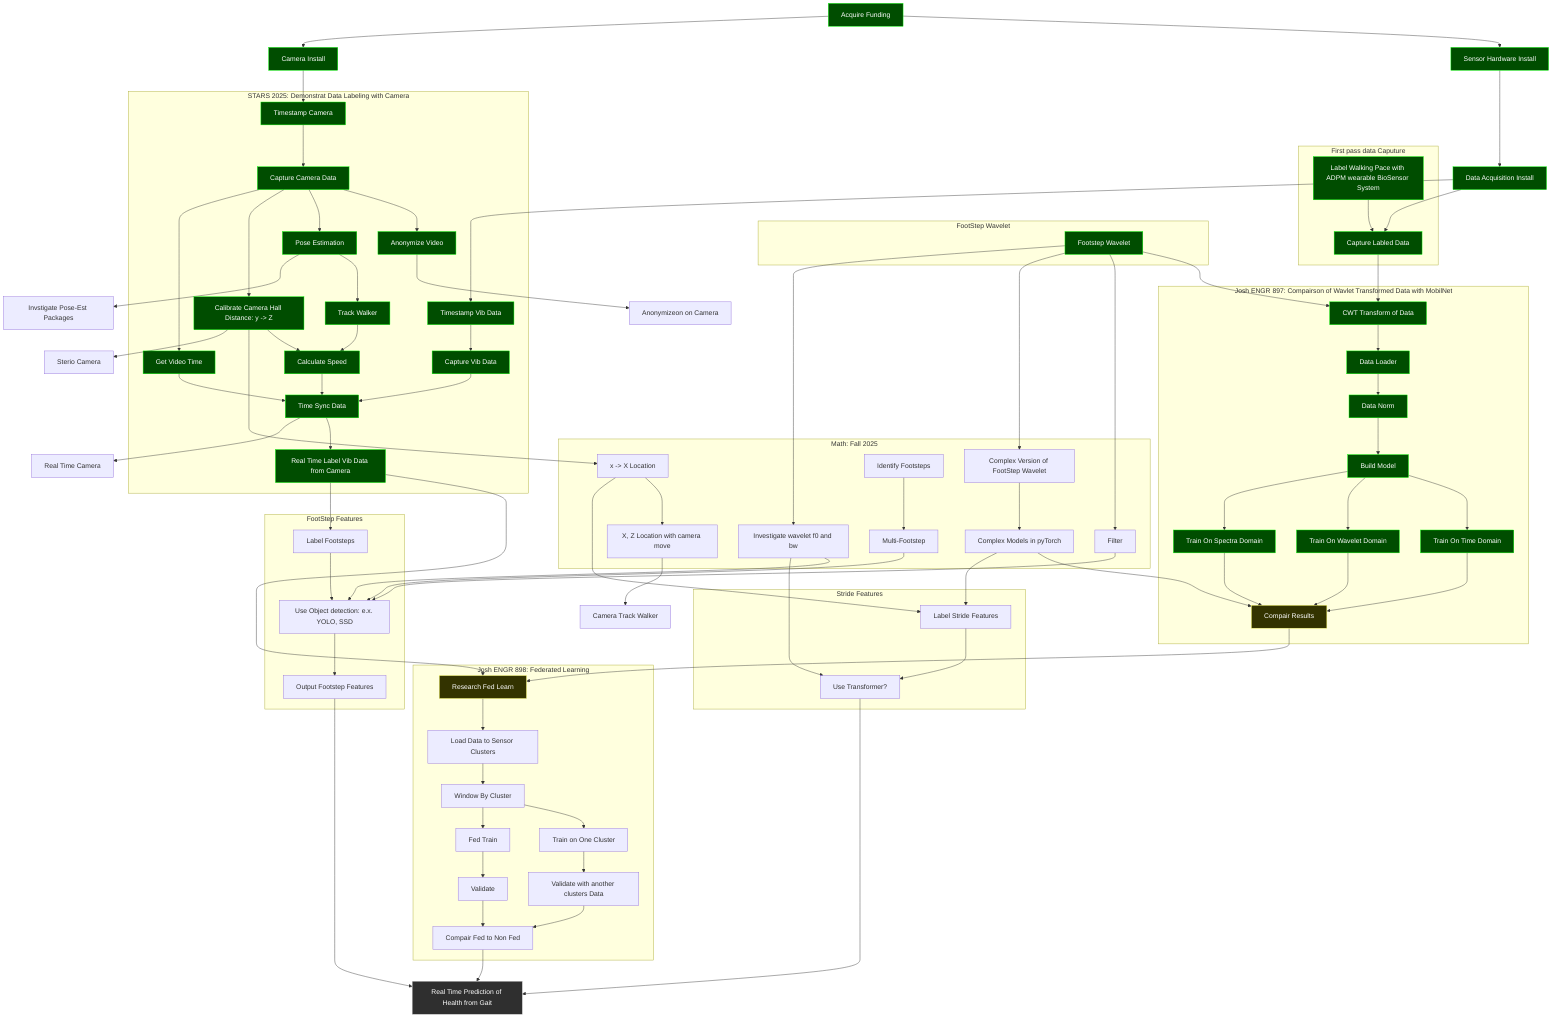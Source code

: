 %% ─────────────────────────────────────────────
%% 📈 HOW TO PREVIEW THIS DIAGRAM:
%% → Right-click this file tab (not the content) → “Command Palette”
%% → Type: “Preview Mermaid Diagram”
%% ─────────────────────────────────────────────
graph TD
    classDef done fill:#004d00,stroke:#00ff00,color:#ffffff;
    classDef inprogress fill:#333300,stroke:#ffff66,color:#ffffff;
    classDef pending fill:#4d0000,stroke:#ff6666,color:#ffffff;
    classDef shared fill:#2f2f2f,stroke:#cccccc,color:#ffffff;

    A[Acquire Funding]

    %% Sensor Instalation
    A --> B1[Sensor Hardware Install]
    B1 --> B2[Data Acquisition Install]
    A --> B3[Camera Install]
    class A done;
    class B1 done;
    class B2 done;
    class B3 done;

    %% Data acquistion, Walking Pace Tagged
    subgraph First pass data Caputure
        C1[Label Walking Pace with ADPM wearable BioSensor System]
        C2[Capture Labled Data]
    end
    C1 --> C2
    B2 --> C2
    class C1 done;
    class C2 done;


    %% Footstep Wavelet
    subgraph FootStep Wavelet
        D1[Footstep Wavelet]
    end
    D1 --> E1
    class D1 done;


    %% Model Development, data transform
    C2 --> E1
    subgraph Josh ENGR 897: Compairson of Wavlet Transformed Data with MobilNet
        E1[CWT Transform of Data]
        class E1 done;
        E2[Data Loader]
        class E2 done;
        E3[Data Norm]
        class E3 done;
        E4[Build Model]
        class E4 done;
        E5[Train On Time Domain]
        class E5 done;
        E6[Train On Wavelet Domain]
        class E6 done;
        E7[Train On Spectra Domain]
        class E7 done;
        E8[Compair Results]
        class E8 inprogress;
    end
    E1 --> E2
    E2 --> E3
    E3 --> E4
    E4 --> E5
    E4 --> E6
    E4 --> E7
    E5-->E8
    E6-->E8
    E7-->E8


    %% Using Camera to label data
    %%E2 --> F1
    B2 --> G1
    B3 --> G2
    subgraph STARS 2025: Demonstrat Data Labeling with Camera
        G1[Timestamp Vib Data]
        class G1 done;
        G2[Timestamp Camera]
        class G2 done;
        H1[Capture Vib Data]
        class H1 done;
        H2[Capture Camera Data]
        class H2 done;
        H4[Anonymize Video]
        class H4 done;
        H10[Get Video Time]
        class H10 done;
        H3[Calibrate Camera Hall Distance: y -> Z]
        class H3 done;
        H5[Pose Estimation]
        class H5 done;
        H6[Track Walker]
        class H6 done;
        H9[Calculate Speed]
        class H9 done;
        H7[Time Sync Data]
        class H7 done;
        H8[Real Time Label Vib Data from Camera]
        class H8 done;
    end
    G1 --> H1
    G2 --> H2
    H1 --> H7
    H2 --> H4
    H2 --> H5
    H2 --> H3
    H2 --> H10
    H10 --> H7
    H5 --> H6
    H3 --> H9
    H6 --> H9
    H9 --> H7
    H7 --> H8

    %% From footstep wavelet
    D1 --> I1 
    D1 --> I4
    D1 --> I8
    subgraph Math: Fall 2025
        I1[Filter]
        I2[x -> X Location]
        I3[X, Z Location with camera move]
        I4[Complex Version of FootStep Wavelet]
        I5[Complex Models in pyTorch]
        I6[Identify Footsteps]
        I7[Multi-Footstep]
        I8[Improve FootStep Wavelet]
        I8[Investigate wavelet f0 and bw]
    end
    H3 --> I2
    I2 --> I3
    I4 --> I5
    I6 --> I7

    H8 --> J1
    E8 --> J1

    I5 --> E8
    subgraph Josh ENGR 898: Federated Learning
        J1[Research Fed Learn]
        class J1 inprogress;
        J2[Load Data to Sensor Clusters]
        J3[Window By Cluster]
        J4[Train on One Cluster]
        J5[Validate with another clusters Data]
        J_4[Fed Train]
        J_5[Validate]
        J99[Compair Fed to Non Fed]
    end
    J1 --> J2
    J2 --> J3
    J3 --> J4
    J4 --> J5
    J3 --> J_4
    J_4 --> J_5

    J5 --> J99
    J_5 --> J99

    H8 --> K0
    I1 --> K1
    I7 --> K1
    I8 --> K1
    subgraph FootStep Features
        K0[Label Footsteps]
        K1[Use Object detection: e.x. YOLO, SSD]
        K99[Output Footstep Features]
    end
    K0 --> K1
    K1 --> K99

    I2 -->L1
    I5 --> L1
    I8 --> L99
    subgraph Stride Features
        L1[Label Stride Features]
        L99[Use Transformer?]
    end
    L1 --> L99

    %% Unphased issues
    I3 --> X1[Camera Track Walker]
    H4 --> X2[Anonymizeon on Camera]
    H5 --> X3[Invstigate Pose-Est Packages]
    H3 --> X9[Sterio Camera]
    H7 --> X4[Real Time Camera]

    %% End Prodcut
    J99 --> Z
    L99 --> Z
    K99 --> Z
    Z[Real Time Prediction of Health from Gait]

    class Z shared;